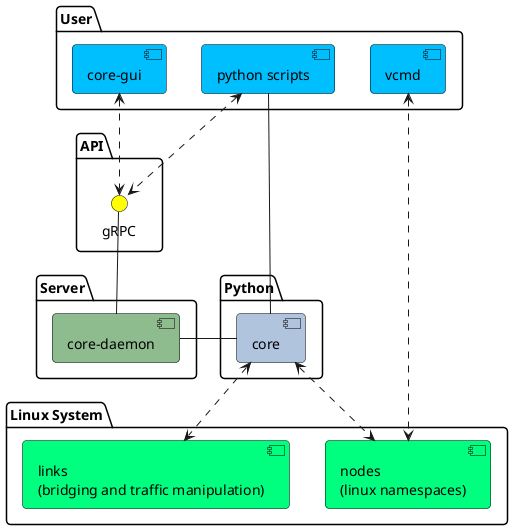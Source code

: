 @startuml
skinparam {
    RoundCorner 8
    ComponentStyle uml2
    ComponentBorderColor #Black
    InterfaceBorderColor #Black
    InterfaceBackgroundColor #Yellow
}

package User {
    component "core-gui" as gui #DeepSkyBlue
    component "python scripts" as scripts #DeepSkyBlue
    component vcmd #DeepSkyBlue
}
package Server {
    component "core-daemon" as daemon #DarkSeaGreen
}
package Python {
    component core #LightSteelBlue
}
package "Linux System" {
    component nodes #SpringGreen [
        nodes
        (linux namespaces)
    ]
    component links #SpringGreen [
        links
        (bridging and traffic manipulation)
    ]
}

package API {
    interface gRPC as grpc
}

gui <..> grpc
scripts <..> grpc
grpc -- daemon
scripts -- core
daemon - core
core <..> nodes
core <..> links
vcmd <..> nodes
@enduml
